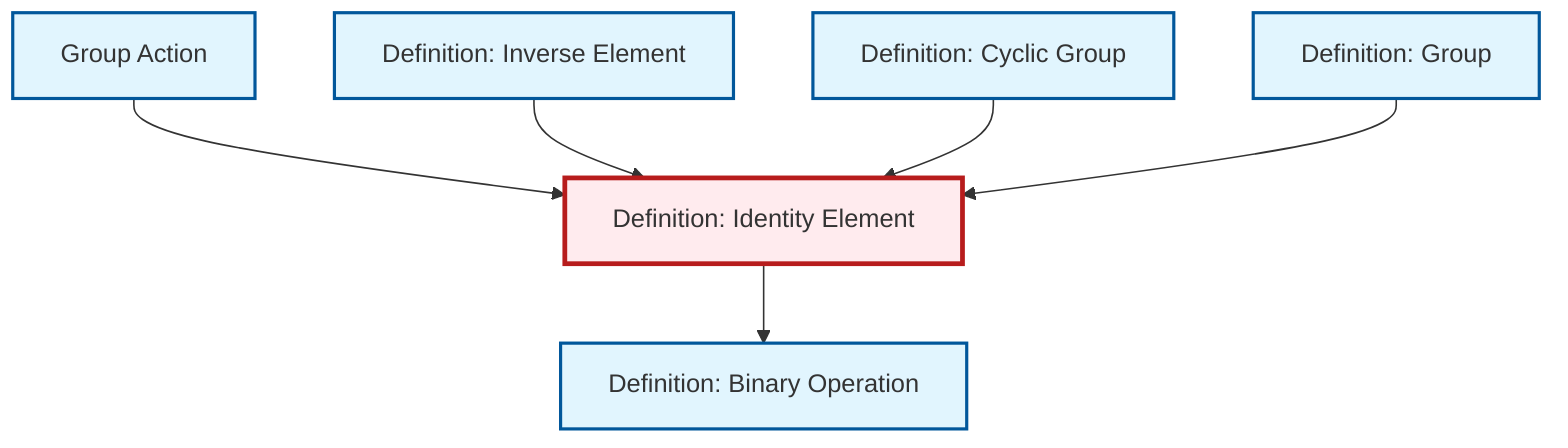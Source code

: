 graph TD
    classDef definition fill:#e1f5fe,stroke:#01579b,stroke-width:2px
    classDef theorem fill:#f3e5f5,stroke:#4a148c,stroke-width:2px
    classDef axiom fill:#fff3e0,stroke:#e65100,stroke-width:2px
    classDef example fill:#e8f5e9,stroke:#1b5e20,stroke-width:2px
    classDef current fill:#ffebee,stroke:#b71c1c,stroke-width:3px
    def-inverse-element["Definition: Inverse Element"]:::definition
    def-identity-element["Definition: Identity Element"]:::definition
    def-binary-operation["Definition: Binary Operation"]:::definition
    def-cyclic-group["Definition: Cyclic Group"]:::definition
    def-group["Definition: Group"]:::definition
    def-group-action["Group Action"]:::definition
    def-group-action --> def-identity-element
    def-inverse-element --> def-identity-element
    def-cyclic-group --> def-identity-element
    def-group --> def-identity-element
    def-identity-element --> def-binary-operation
    class def-identity-element current
